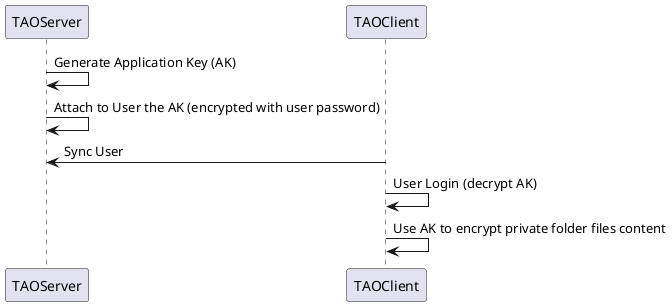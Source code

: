 @startuml
TAOServer -> TAOServer: Generate Application Key (AK)
TAOServer -> TAOServer: Attach to User the AK (encrypted with user password)
TAOClient -> TAOServer: Sync User
TAOClient -> TAOClient: User Login (decrypt AK)
TAOClient -> TAOClient: Use AK to encrypt private folder files content
@enduml